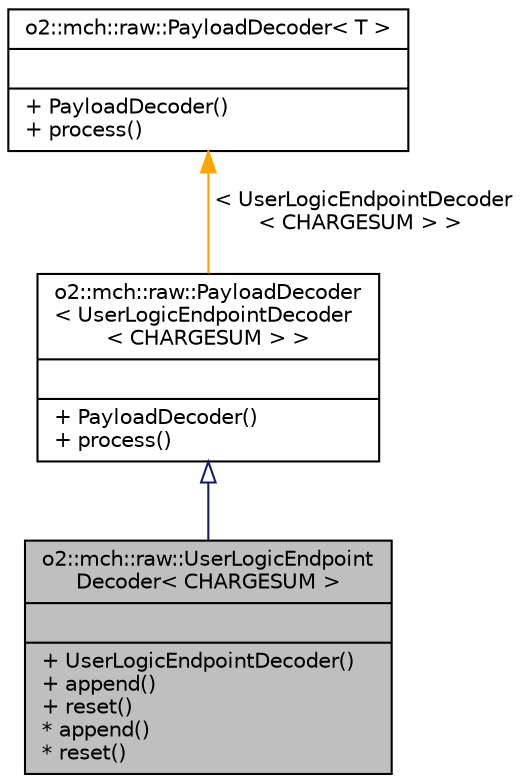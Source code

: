 digraph "o2::mch::raw::UserLogicEndpointDecoder&lt; CHARGESUM &gt;"
{
 // INTERACTIVE_SVG=YES
  bgcolor="transparent";
  edge [fontname="Helvetica",fontsize="10",labelfontname="Helvetica",labelfontsize="10"];
  node [fontname="Helvetica",fontsize="10",shape=record];
  Node0 [label="{o2::mch::raw::UserLogicEndpoint\lDecoder\< CHARGESUM \>\n||+ UserLogicEndpointDecoder()\l+ append()\l+ reset()\l* append()\l* reset()\l}",height=0.2,width=0.4,color="black", fillcolor="grey75", style="filled", fontcolor="black"];
  Node1 -> Node0 [dir="back",color="midnightblue",fontsize="10",style="solid",arrowtail="onormal",fontname="Helvetica"];
  Node1 [label="{o2::mch::raw::PayloadDecoder\l\< UserLogicEndpointDecoder\l\< CHARGESUM \> \>\n||+ PayloadDecoder()\l+ process()\l}",height=0.2,width=0.4,color="black",URL="$d2/d42/classo2_1_1mch_1_1raw_1_1PayloadDecoder.html"];
  Node2 -> Node1 [dir="back",color="orange",fontsize="10",style="solid",label=" \< UserLogicEndpointDecoder\l\< CHARGESUM \> \>" ,fontname="Helvetica"];
  Node2 [label="{o2::mch::raw::PayloadDecoder\< T \>\n||+ PayloadDecoder()\l+ process()\l}",height=0.2,width=0.4,color="black",URL="$d2/d42/classo2_1_1mch_1_1raw_1_1PayloadDecoder.html",tooltip="Decoder for MCH Raw Data Format. "];
}
